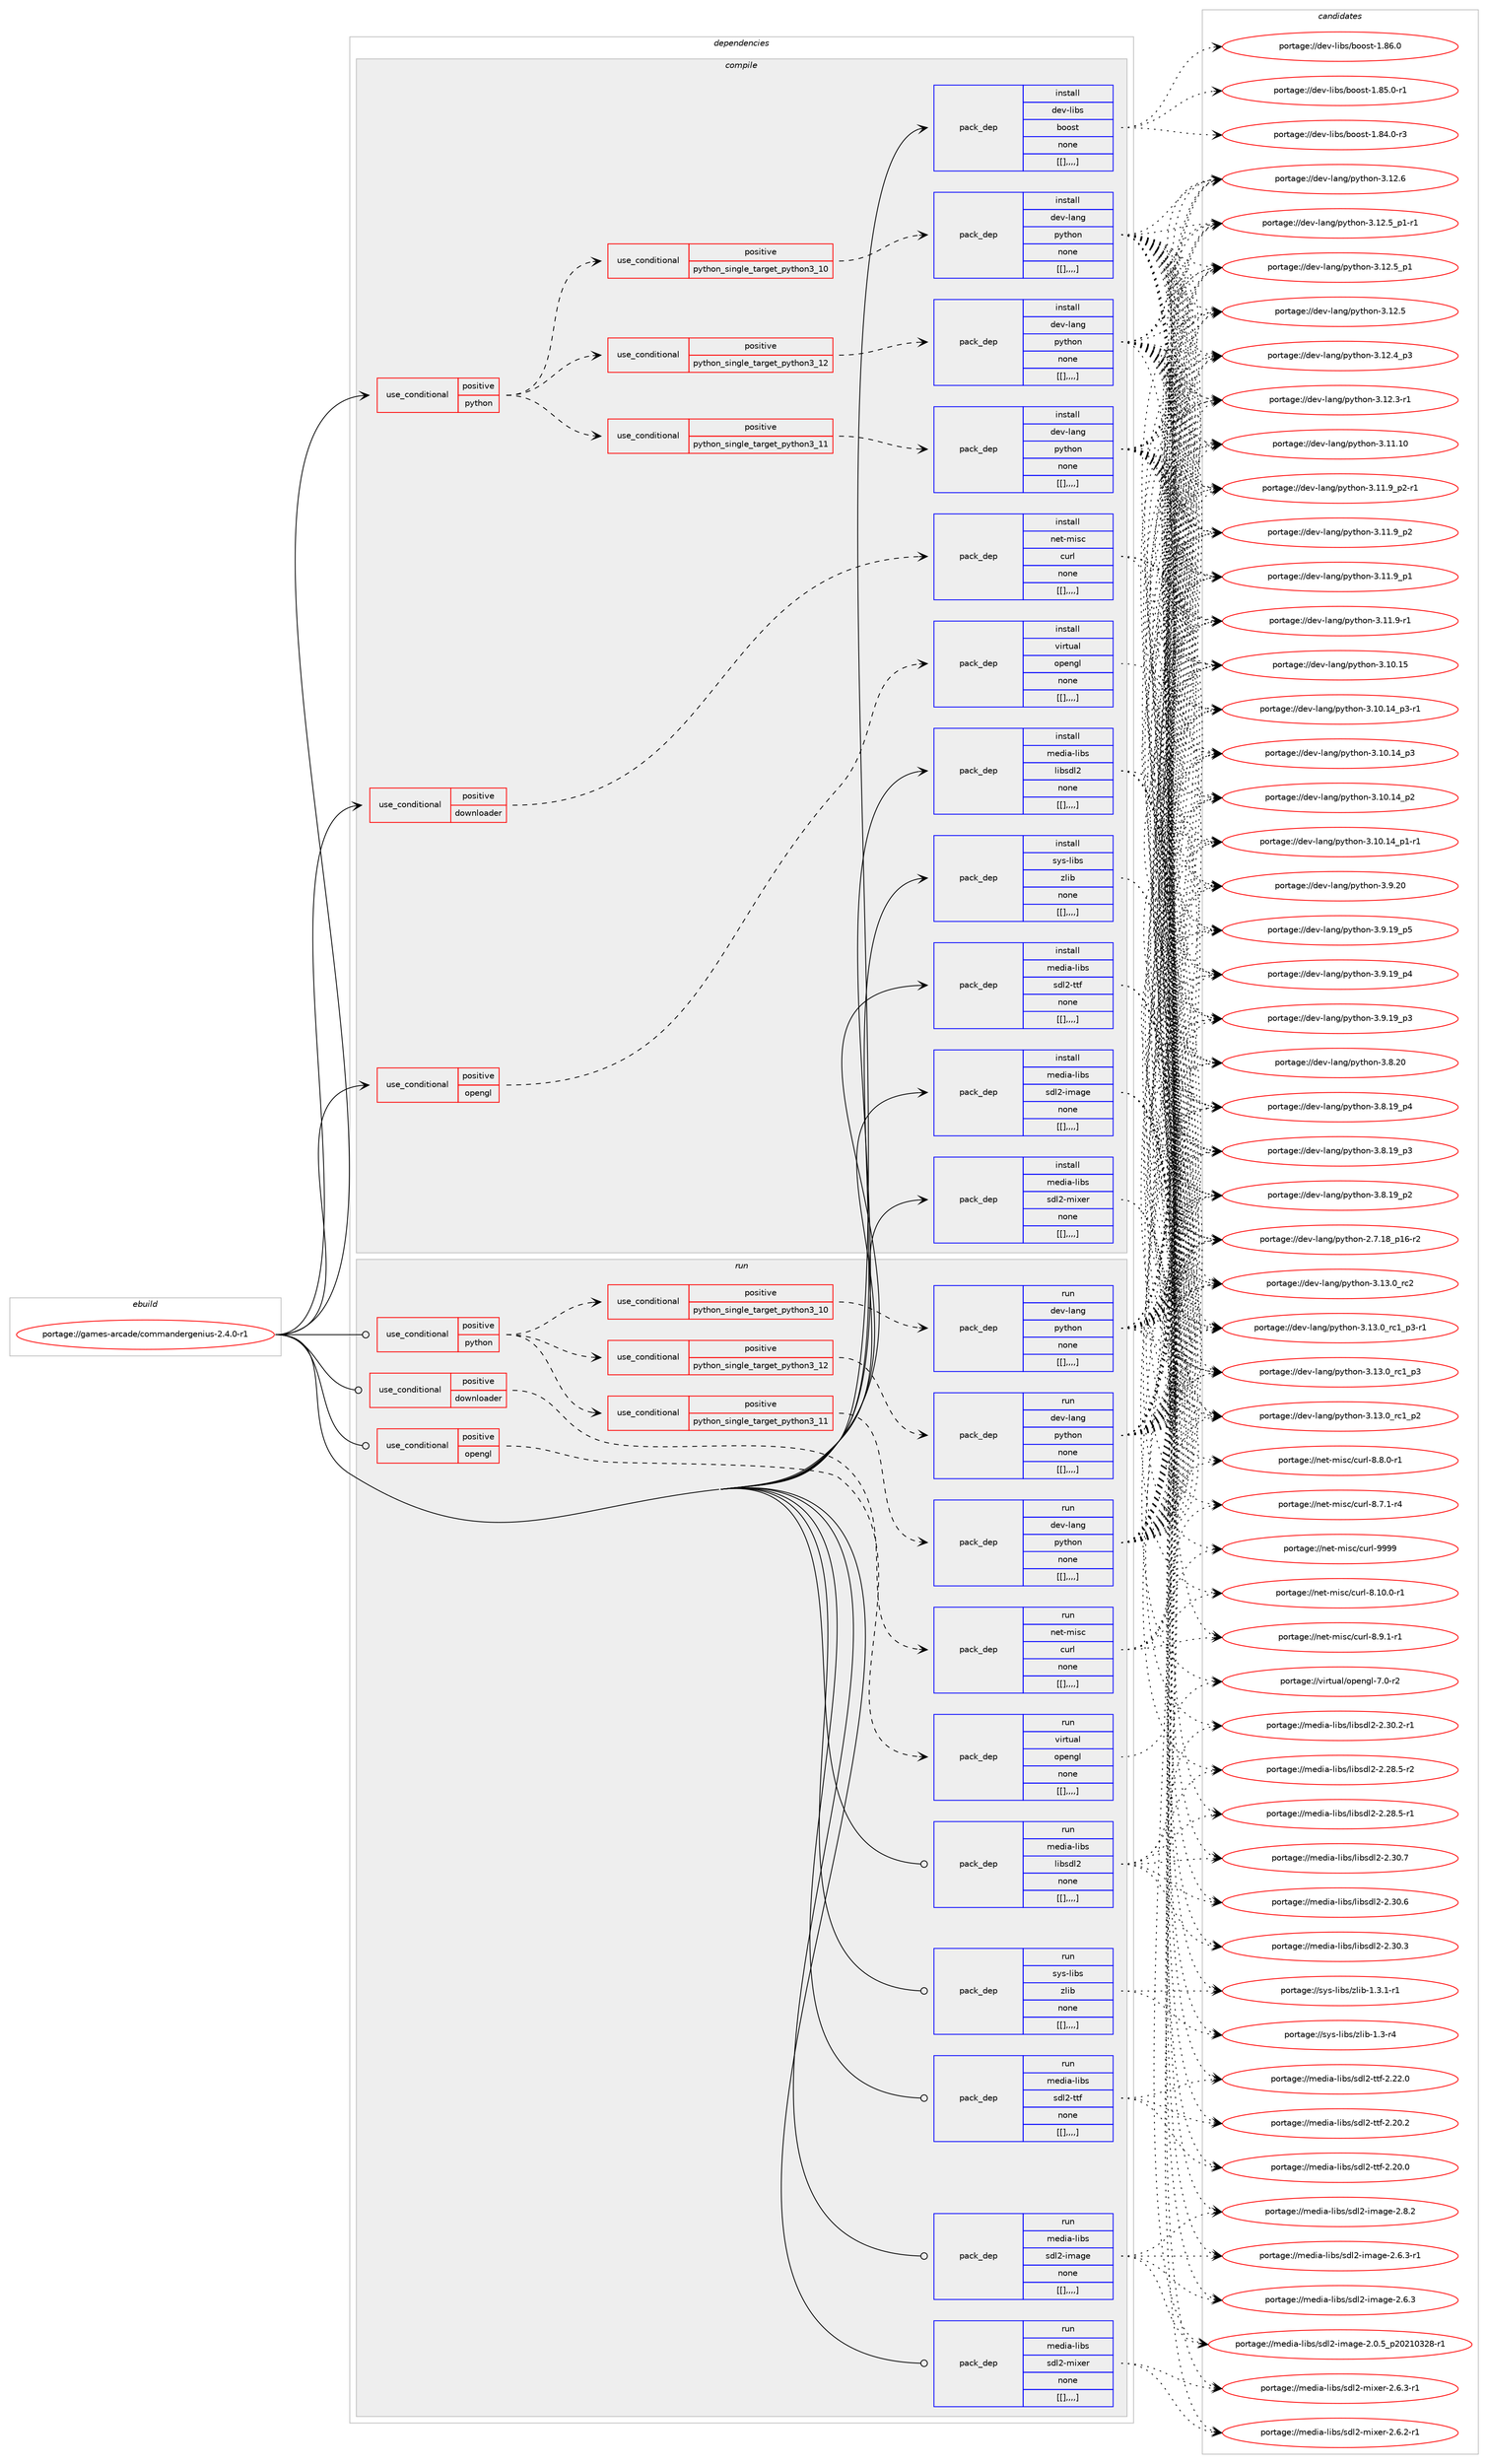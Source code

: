 digraph prolog {

# *************
# Graph options
# *************

newrank=true;
concentrate=true;
compound=true;
graph [rankdir=LR,fontname=Helvetica,fontsize=10,ranksep=1.5];#, ranksep=2.5, nodesep=0.2];
edge  [arrowhead=vee];
node  [fontname=Helvetica,fontsize=10];

# **********
# The ebuild
# **********

subgraph cluster_leftcol {
color=gray;
label=<<i>ebuild</i>>;
id [label="portage://games-arcade/commandergenius-2.4.0-r1", color=red, width=4, href="../games-arcade/commandergenius-2.4.0-r1.svg"];
}

# ****************
# The dependencies
# ****************

subgraph cluster_midcol {
color=gray;
label=<<i>dependencies</i>>;
subgraph cluster_compile {
fillcolor="#eeeeee";
style=filled;
label=<<i>compile</i>>;
subgraph cond64691 {
dependency228449 [label=<<TABLE BORDER="0" CELLBORDER="1" CELLSPACING="0" CELLPADDING="4"><TR><TD ROWSPAN="3" CELLPADDING="10">use_conditional</TD></TR><TR><TD>positive</TD></TR><TR><TD>downloader</TD></TR></TABLE>>, shape=none, color=red];
subgraph pack162286 {
dependency228450 [label=<<TABLE BORDER="0" CELLBORDER="1" CELLSPACING="0" CELLPADDING="4" WIDTH="220"><TR><TD ROWSPAN="6" CELLPADDING="30">pack_dep</TD></TR><TR><TD WIDTH="110">install</TD></TR><TR><TD>net-misc</TD></TR><TR><TD>curl</TD></TR><TR><TD>none</TD></TR><TR><TD>[[],,,,]</TD></TR></TABLE>>, shape=none, color=blue];
}
dependency228449:e -> dependency228450:w [weight=20,style="dashed",arrowhead="vee"];
}
id:e -> dependency228449:w [weight=20,style="solid",arrowhead="vee"];
subgraph cond64692 {
dependency228451 [label=<<TABLE BORDER="0" CELLBORDER="1" CELLSPACING="0" CELLPADDING="4"><TR><TD ROWSPAN="3" CELLPADDING="10">use_conditional</TD></TR><TR><TD>positive</TD></TR><TR><TD>opengl</TD></TR></TABLE>>, shape=none, color=red];
subgraph pack162287 {
dependency228452 [label=<<TABLE BORDER="0" CELLBORDER="1" CELLSPACING="0" CELLPADDING="4" WIDTH="220"><TR><TD ROWSPAN="6" CELLPADDING="30">pack_dep</TD></TR><TR><TD WIDTH="110">install</TD></TR><TR><TD>virtual</TD></TR><TR><TD>opengl</TD></TR><TR><TD>none</TD></TR><TR><TD>[[],,,,]</TD></TR></TABLE>>, shape=none, color=blue];
}
dependency228451:e -> dependency228452:w [weight=20,style="dashed",arrowhead="vee"];
}
id:e -> dependency228451:w [weight=20,style="solid",arrowhead="vee"];
subgraph cond64693 {
dependency228453 [label=<<TABLE BORDER="0" CELLBORDER="1" CELLSPACING="0" CELLPADDING="4"><TR><TD ROWSPAN="3" CELLPADDING="10">use_conditional</TD></TR><TR><TD>positive</TD></TR><TR><TD>python</TD></TR></TABLE>>, shape=none, color=red];
subgraph cond64694 {
dependency228454 [label=<<TABLE BORDER="0" CELLBORDER="1" CELLSPACING="0" CELLPADDING="4"><TR><TD ROWSPAN="3" CELLPADDING="10">use_conditional</TD></TR><TR><TD>positive</TD></TR><TR><TD>python_single_target_python3_10</TD></TR></TABLE>>, shape=none, color=red];
subgraph pack162288 {
dependency228455 [label=<<TABLE BORDER="0" CELLBORDER="1" CELLSPACING="0" CELLPADDING="4" WIDTH="220"><TR><TD ROWSPAN="6" CELLPADDING="30">pack_dep</TD></TR><TR><TD WIDTH="110">install</TD></TR><TR><TD>dev-lang</TD></TR><TR><TD>python</TD></TR><TR><TD>none</TD></TR><TR><TD>[[],,,,]</TD></TR></TABLE>>, shape=none, color=blue];
}
dependency228454:e -> dependency228455:w [weight=20,style="dashed",arrowhead="vee"];
}
dependency228453:e -> dependency228454:w [weight=20,style="dashed",arrowhead="vee"];
subgraph cond64695 {
dependency228456 [label=<<TABLE BORDER="0" CELLBORDER="1" CELLSPACING="0" CELLPADDING="4"><TR><TD ROWSPAN="3" CELLPADDING="10">use_conditional</TD></TR><TR><TD>positive</TD></TR><TR><TD>python_single_target_python3_11</TD></TR></TABLE>>, shape=none, color=red];
subgraph pack162289 {
dependency228457 [label=<<TABLE BORDER="0" CELLBORDER="1" CELLSPACING="0" CELLPADDING="4" WIDTH="220"><TR><TD ROWSPAN="6" CELLPADDING="30">pack_dep</TD></TR><TR><TD WIDTH="110">install</TD></TR><TR><TD>dev-lang</TD></TR><TR><TD>python</TD></TR><TR><TD>none</TD></TR><TR><TD>[[],,,,]</TD></TR></TABLE>>, shape=none, color=blue];
}
dependency228456:e -> dependency228457:w [weight=20,style="dashed",arrowhead="vee"];
}
dependency228453:e -> dependency228456:w [weight=20,style="dashed",arrowhead="vee"];
subgraph cond64696 {
dependency228458 [label=<<TABLE BORDER="0" CELLBORDER="1" CELLSPACING="0" CELLPADDING="4"><TR><TD ROWSPAN="3" CELLPADDING="10">use_conditional</TD></TR><TR><TD>positive</TD></TR><TR><TD>python_single_target_python3_12</TD></TR></TABLE>>, shape=none, color=red];
subgraph pack162290 {
dependency228459 [label=<<TABLE BORDER="0" CELLBORDER="1" CELLSPACING="0" CELLPADDING="4" WIDTH="220"><TR><TD ROWSPAN="6" CELLPADDING="30">pack_dep</TD></TR><TR><TD WIDTH="110">install</TD></TR><TR><TD>dev-lang</TD></TR><TR><TD>python</TD></TR><TR><TD>none</TD></TR><TR><TD>[[],,,,]</TD></TR></TABLE>>, shape=none, color=blue];
}
dependency228458:e -> dependency228459:w [weight=20,style="dashed",arrowhead="vee"];
}
dependency228453:e -> dependency228458:w [weight=20,style="dashed",arrowhead="vee"];
}
id:e -> dependency228453:w [weight=20,style="solid",arrowhead="vee"];
subgraph pack162291 {
dependency228460 [label=<<TABLE BORDER="0" CELLBORDER="1" CELLSPACING="0" CELLPADDING="4" WIDTH="220"><TR><TD ROWSPAN="6" CELLPADDING="30">pack_dep</TD></TR><TR><TD WIDTH="110">install</TD></TR><TR><TD>dev-libs</TD></TR><TR><TD>boost</TD></TR><TR><TD>none</TD></TR><TR><TD>[[],,,,]</TD></TR></TABLE>>, shape=none, color=blue];
}
id:e -> dependency228460:w [weight=20,style="solid",arrowhead="vee"];
subgraph pack162292 {
dependency228461 [label=<<TABLE BORDER="0" CELLBORDER="1" CELLSPACING="0" CELLPADDING="4" WIDTH="220"><TR><TD ROWSPAN="6" CELLPADDING="30">pack_dep</TD></TR><TR><TD WIDTH="110">install</TD></TR><TR><TD>media-libs</TD></TR><TR><TD>libsdl2</TD></TR><TR><TD>none</TD></TR><TR><TD>[[],,,,]</TD></TR></TABLE>>, shape=none, color=blue];
}
id:e -> dependency228461:w [weight=20,style="solid",arrowhead="vee"];
subgraph pack162293 {
dependency228462 [label=<<TABLE BORDER="0" CELLBORDER="1" CELLSPACING="0" CELLPADDING="4" WIDTH="220"><TR><TD ROWSPAN="6" CELLPADDING="30">pack_dep</TD></TR><TR><TD WIDTH="110">install</TD></TR><TR><TD>media-libs</TD></TR><TR><TD>sdl2-image</TD></TR><TR><TD>none</TD></TR><TR><TD>[[],,,,]</TD></TR></TABLE>>, shape=none, color=blue];
}
id:e -> dependency228462:w [weight=20,style="solid",arrowhead="vee"];
subgraph pack162294 {
dependency228463 [label=<<TABLE BORDER="0" CELLBORDER="1" CELLSPACING="0" CELLPADDING="4" WIDTH="220"><TR><TD ROWSPAN="6" CELLPADDING="30">pack_dep</TD></TR><TR><TD WIDTH="110">install</TD></TR><TR><TD>media-libs</TD></TR><TR><TD>sdl2-mixer</TD></TR><TR><TD>none</TD></TR><TR><TD>[[],,,,]</TD></TR></TABLE>>, shape=none, color=blue];
}
id:e -> dependency228463:w [weight=20,style="solid",arrowhead="vee"];
subgraph pack162295 {
dependency228464 [label=<<TABLE BORDER="0" CELLBORDER="1" CELLSPACING="0" CELLPADDING="4" WIDTH="220"><TR><TD ROWSPAN="6" CELLPADDING="30">pack_dep</TD></TR><TR><TD WIDTH="110">install</TD></TR><TR><TD>media-libs</TD></TR><TR><TD>sdl2-ttf</TD></TR><TR><TD>none</TD></TR><TR><TD>[[],,,,]</TD></TR></TABLE>>, shape=none, color=blue];
}
id:e -> dependency228464:w [weight=20,style="solid",arrowhead="vee"];
subgraph pack162296 {
dependency228465 [label=<<TABLE BORDER="0" CELLBORDER="1" CELLSPACING="0" CELLPADDING="4" WIDTH="220"><TR><TD ROWSPAN="6" CELLPADDING="30">pack_dep</TD></TR><TR><TD WIDTH="110">install</TD></TR><TR><TD>sys-libs</TD></TR><TR><TD>zlib</TD></TR><TR><TD>none</TD></TR><TR><TD>[[],,,,]</TD></TR></TABLE>>, shape=none, color=blue];
}
id:e -> dependency228465:w [weight=20,style="solid",arrowhead="vee"];
}
subgraph cluster_compileandrun {
fillcolor="#eeeeee";
style=filled;
label=<<i>compile and run</i>>;
}
subgraph cluster_run {
fillcolor="#eeeeee";
style=filled;
label=<<i>run</i>>;
subgraph cond64697 {
dependency228466 [label=<<TABLE BORDER="0" CELLBORDER="1" CELLSPACING="0" CELLPADDING="4"><TR><TD ROWSPAN="3" CELLPADDING="10">use_conditional</TD></TR><TR><TD>positive</TD></TR><TR><TD>downloader</TD></TR></TABLE>>, shape=none, color=red];
subgraph pack162297 {
dependency228467 [label=<<TABLE BORDER="0" CELLBORDER="1" CELLSPACING="0" CELLPADDING="4" WIDTH="220"><TR><TD ROWSPAN="6" CELLPADDING="30">pack_dep</TD></TR><TR><TD WIDTH="110">run</TD></TR><TR><TD>net-misc</TD></TR><TR><TD>curl</TD></TR><TR><TD>none</TD></TR><TR><TD>[[],,,,]</TD></TR></TABLE>>, shape=none, color=blue];
}
dependency228466:e -> dependency228467:w [weight=20,style="dashed",arrowhead="vee"];
}
id:e -> dependency228466:w [weight=20,style="solid",arrowhead="odot"];
subgraph cond64698 {
dependency228468 [label=<<TABLE BORDER="0" CELLBORDER="1" CELLSPACING="0" CELLPADDING="4"><TR><TD ROWSPAN="3" CELLPADDING="10">use_conditional</TD></TR><TR><TD>positive</TD></TR><TR><TD>opengl</TD></TR></TABLE>>, shape=none, color=red];
subgraph pack162298 {
dependency228469 [label=<<TABLE BORDER="0" CELLBORDER="1" CELLSPACING="0" CELLPADDING="4" WIDTH="220"><TR><TD ROWSPAN="6" CELLPADDING="30">pack_dep</TD></TR><TR><TD WIDTH="110">run</TD></TR><TR><TD>virtual</TD></TR><TR><TD>opengl</TD></TR><TR><TD>none</TD></TR><TR><TD>[[],,,,]</TD></TR></TABLE>>, shape=none, color=blue];
}
dependency228468:e -> dependency228469:w [weight=20,style="dashed",arrowhead="vee"];
}
id:e -> dependency228468:w [weight=20,style="solid",arrowhead="odot"];
subgraph cond64699 {
dependency228470 [label=<<TABLE BORDER="0" CELLBORDER="1" CELLSPACING="0" CELLPADDING="4"><TR><TD ROWSPAN="3" CELLPADDING="10">use_conditional</TD></TR><TR><TD>positive</TD></TR><TR><TD>python</TD></TR></TABLE>>, shape=none, color=red];
subgraph cond64700 {
dependency228471 [label=<<TABLE BORDER="0" CELLBORDER="1" CELLSPACING="0" CELLPADDING="4"><TR><TD ROWSPAN="3" CELLPADDING="10">use_conditional</TD></TR><TR><TD>positive</TD></TR><TR><TD>python_single_target_python3_10</TD></TR></TABLE>>, shape=none, color=red];
subgraph pack162299 {
dependency228472 [label=<<TABLE BORDER="0" CELLBORDER="1" CELLSPACING="0" CELLPADDING="4" WIDTH="220"><TR><TD ROWSPAN="6" CELLPADDING="30">pack_dep</TD></TR><TR><TD WIDTH="110">run</TD></TR><TR><TD>dev-lang</TD></TR><TR><TD>python</TD></TR><TR><TD>none</TD></TR><TR><TD>[[],,,,]</TD></TR></TABLE>>, shape=none, color=blue];
}
dependency228471:e -> dependency228472:w [weight=20,style="dashed",arrowhead="vee"];
}
dependency228470:e -> dependency228471:w [weight=20,style="dashed",arrowhead="vee"];
subgraph cond64701 {
dependency228473 [label=<<TABLE BORDER="0" CELLBORDER="1" CELLSPACING="0" CELLPADDING="4"><TR><TD ROWSPAN="3" CELLPADDING="10">use_conditional</TD></TR><TR><TD>positive</TD></TR><TR><TD>python_single_target_python3_11</TD></TR></TABLE>>, shape=none, color=red];
subgraph pack162300 {
dependency228474 [label=<<TABLE BORDER="0" CELLBORDER="1" CELLSPACING="0" CELLPADDING="4" WIDTH="220"><TR><TD ROWSPAN="6" CELLPADDING="30">pack_dep</TD></TR><TR><TD WIDTH="110">run</TD></TR><TR><TD>dev-lang</TD></TR><TR><TD>python</TD></TR><TR><TD>none</TD></TR><TR><TD>[[],,,,]</TD></TR></TABLE>>, shape=none, color=blue];
}
dependency228473:e -> dependency228474:w [weight=20,style="dashed",arrowhead="vee"];
}
dependency228470:e -> dependency228473:w [weight=20,style="dashed",arrowhead="vee"];
subgraph cond64702 {
dependency228475 [label=<<TABLE BORDER="0" CELLBORDER="1" CELLSPACING="0" CELLPADDING="4"><TR><TD ROWSPAN="3" CELLPADDING="10">use_conditional</TD></TR><TR><TD>positive</TD></TR><TR><TD>python_single_target_python3_12</TD></TR></TABLE>>, shape=none, color=red];
subgraph pack162301 {
dependency228476 [label=<<TABLE BORDER="0" CELLBORDER="1" CELLSPACING="0" CELLPADDING="4" WIDTH="220"><TR><TD ROWSPAN="6" CELLPADDING="30">pack_dep</TD></TR><TR><TD WIDTH="110">run</TD></TR><TR><TD>dev-lang</TD></TR><TR><TD>python</TD></TR><TR><TD>none</TD></TR><TR><TD>[[],,,,]</TD></TR></TABLE>>, shape=none, color=blue];
}
dependency228475:e -> dependency228476:w [weight=20,style="dashed",arrowhead="vee"];
}
dependency228470:e -> dependency228475:w [weight=20,style="dashed",arrowhead="vee"];
}
id:e -> dependency228470:w [weight=20,style="solid",arrowhead="odot"];
subgraph pack162302 {
dependency228477 [label=<<TABLE BORDER="0" CELLBORDER="1" CELLSPACING="0" CELLPADDING="4" WIDTH="220"><TR><TD ROWSPAN="6" CELLPADDING="30">pack_dep</TD></TR><TR><TD WIDTH="110">run</TD></TR><TR><TD>media-libs</TD></TR><TR><TD>libsdl2</TD></TR><TR><TD>none</TD></TR><TR><TD>[[],,,,]</TD></TR></TABLE>>, shape=none, color=blue];
}
id:e -> dependency228477:w [weight=20,style="solid",arrowhead="odot"];
subgraph pack162303 {
dependency228478 [label=<<TABLE BORDER="0" CELLBORDER="1" CELLSPACING="0" CELLPADDING="4" WIDTH="220"><TR><TD ROWSPAN="6" CELLPADDING="30">pack_dep</TD></TR><TR><TD WIDTH="110">run</TD></TR><TR><TD>media-libs</TD></TR><TR><TD>sdl2-image</TD></TR><TR><TD>none</TD></TR><TR><TD>[[],,,,]</TD></TR></TABLE>>, shape=none, color=blue];
}
id:e -> dependency228478:w [weight=20,style="solid",arrowhead="odot"];
subgraph pack162304 {
dependency228479 [label=<<TABLE BORDER="0" CELLBORDER="1" CELLSPACING="0" CELLPADDING="4" WIDTH="220"><TR><TD ROWSPAN="6" CELLPADDING="30">pack_dep</TD></TR><TR><TD WIDTH="110">run</TD></TR><TR><TD>media-libs</TD></TR><TR><TD>sdl2-mixer</TD></TR><TR><TD>none</TD></TR><TR><TD>[[],,,,]</TD></TR></TABLE>>, shape=none, color=blue];
}
id:e -> dependency228479:w [weight=20,style="solid",arrowhead="odot"];
subgraph pack162305 {
dependency228480 [label=<<TABLE BORDER="0" CELLBORDER="1" CELLSPACING="0" CELLPADDING="4" WIDTH="220"><TR><TD ROWSPAN="6" CELLPADDING="30">pack_dep</TD></TR><TR><TD WIDTH="110">run</TD></TR><TR><TD>media-libs</TD></TR><TR><TD>sdl2-ttf</TD></TR><TR><TD>none</TD></TR><TR><TD>[[],,,,]</TD></TR></TABLE>>, shape=none, color=blue];
}
id:e -> dependency228480:w [weight=20,style="solid",arrowhead="odot"];
subgraph pack162306 {
dependency228481 [label=<<TABLE BORDER="0" CELLBORDER="1" CELLSPACING="0" CELLPADDING="4" WIDTH="220"><TR><TD ROWSPAN="6" CELLPADDING="30">pack_dep</TD></TR><TR><TD WIDTH="110">run</TD></TR><TR><TD>sys-libs</TD></TR><TR><TD>zlib</TD></TR><TR><TD>none</TD></TR><TR><TD>[[],,,,]</TD></TR></TABLE>>, shape=none, color=blue];
}
id:e -> dependency228481:w [weight=20,style="solid",arrowhead="odot"];
}
}

# **************
# The candidates
# **************

subgraph cluster_choices {
rank=same;
color=gray;
label=<<i>candidates</i>>;

subgraph choice162286 {
color=black;
nodesep=1;
choice110101116451091051159947991171141084557575757 [label="portage://net-misc/curl-9999", color=red, width=4,href="../net-misc/curl-9999.svg"];
choice11010111645109105115994799117114108455646494846484511449 [label="portage://net-misc/curl-8.10.0-r1", color=red, width=4,href="../net-misc/curl-8.10.0-r1.svg"];
choice110101116451091051159947991171141084556465746494511449 [label="portage://net-misc/curl-8.9.1-r1", color=red, width=4,href="../net-misc/curl-8.9.1-r1.svg"];
choice110101116451091051159947991171141084556465646484511449 [label="portage://net-misc/curl-8.8.0-r1", color=red, width=4,href="../net-misc/curl-8.8.0-r1.svg"];
choice110101116451091051159947991171141084556465546494511452 [label="portage://net-misc/curl-8.7.1-r4", color=red, width=4,href="../net-misc/curl-8.7.1-r4.svg"];
dependency228450:e -> choice110101116451091051159947991171141084557575757:w [style=dotted,weight="100"];
dependency228450:e -> choice11010111645109105115994799117114108455646494846484511449:w [style=dotted,weight="100"];
dependency228450:e -> choice110101116451091051159947991171141084556465746494511449:w [style=dotted,weight="100"];
dependency228450:e -> choice110101116451091051159947991171141084556465646484511449:w [style=dotted,weight="100"];
dependency228450:e -> choice110101116451091051159947991171141084556465546494511452:w [style=dotted,weight="100"];
}
subgraph choice162287 {
color=black;
nodesep=1;
choice1181051141161179710847111112101110103108455546484511450 [label="portage://virtual/opengl-7.0-r2", color=red, width=4,href="../virtual/opengl-7.0-r2.svg"];
dependency228452:e -> choice1181051141161179710847111112101110103108455546484511450:w [style=dotted,weight="100"];
}
subgraph choice162288 {
color=black;
nodesep=1;
choice10010111845108971101034711212111610411111045514649514648951149950 [label="portage://dev-lang/python-3.13.0_rc2", color=red, width=4,href="../dev-lang/python-3.13.0_rc2.svg"];
choice1001011184510897110103471121211161041111104551464951464895114994995112514511449 [label="portage://dev-lang/python-3.13.0_rc1_p3-r1", color=red, width=4,href="../dev-lang/python-3.13.0_rc1_p3-r1.svg"];
choice100101118451089711010347112121116104111110455146495146489511499499511251 [label="portage://dev-lang/python-3.13.0_rc1_p3", color=red, width=4,href="../dev-lang/python-3.13.0_rc1_p3.svg"];
choice100101118451089711010347112121116104111110455146495146489511499499511250 [label="portage://dev-lang/python-3.13.0_rc1_p2", color=red, width=4,href="../dev-lang/python-3.13.0_rc1_p2.svg"];
choice10010111845108971101034711212111610411111045514649504654 [label="portage://dev-lang/python-3.12.6", color=red, width=4,href="../dev-lang/python-3.12.6.svg"];
choice1001011184510897110103471121211161041111104551464950465395112494511449 [label="portage://dev-lang/python-3.12.5_p1-r1", color=red, width=4,href="../dev-lang/python-3.12.5_p1-r1.svg"];
choice100101118451089711010347112121116104111110455146495046539511249 [label="portage://dev-lang/python-3.12.5_p1", color=red, width=4,href="../dev-lang/python-3.12.5_p1.svg"];
choice10010111845108971101034711212111610411111045514649504653 [label="portage://dev-lang/python-3.12.5", color=red, width=4,href="../dev-lang/python-3.12.5.svg"];
choice100101118451089711010347112121116104111110455146495046529511251 [label="portage://dev-lang/python-3.12.4_p3", color=red, width=4,href="../dev-lang/python-3.12.4_p3.svg"];
choice100101118451089711010347112121116104111110455146495046514511449 [label="portage://dev-lang/python-3.12.3-r1", color=red, width=4,href="../dev-lang/python-3.12.3-r1.svg"];
choice1001011184510897110103471121211161041111104551464949464948 [label="portage://dev-lang/python-3.11.10", color=red, width=4,href="../dev-lang/python-3.11.10.svg"];
choice1001011184510897110103471121211161041111104551464949465795112504511449 [label="portage://dev-lang/python-3.11.9_p2-r1", color=red, width=4,href="../dev-lang/python-3.11.9_p2-r1.svg"];
choice100101118451089711010347112121116104111110455146494946579511250 [label="portage://dev-lang/python-3.11.9_p2", color=red, width=4,href="../dev-lang/python-3.11.9_p2.svg"];
choice100101118451089711010347112121116104111110455146494946579511249 [label="portage://dev-lang/python-3.11.9_p1", color=red, width=4,href="../dev-lang/python-3.11.9_p1.svg"];
choice100101118451089711010347112121116104111110455146494946574511449 [label="portage://dev-lang/python-3.11.9-r1", color=red, width=4,href="../dev-lang/python-3.11.9-r1.svg"];
choice1001011184510897110103471121211161041111104551464948464953 [label="portage://dev-lang/python-3.10.15", color=red, width=4,href="../dev-lang/python-3.10.15.svg"];
choice100101118451089711010347112121116104111110455146494846495295112514511449 [label="portage://dev-lang/python-3.10.14_p3-r1", color=red, width=4,href="../dev-lang/python-3.10.14_p3-r1.svg"];
choice10010111845108971101034711212111610411111045514649484649529511251 [label="portage://dev-lang/python-3.10.14_p3", color=red, width=4,href="../dev-lang/python-3.10.14_p3.svg"];
choice10010111845108971101034711212111610411111045514649484649529511250 [label="portage://dev-lang/python-3.10.14_p2", color=red, width=4,href="../dev-lang/python-3.10.14_p2.svg"];
choice100101118451089711010347112121116104111110455146494846495295112494511449 [label="portage://dev-lang/python-3.10.14_p1-r1", color=red, width=4,href="../dev-lang/python-3.10.14_p1-r1.svg"];
choice10010111845108971101034711212111610411111045514657465048 [label="portage://dev-lang/python-3.9.20", color=red, width=4,href="../dev-lang/python-3.9.20.svg"];
choice100101118451089711010347112121116104111110455146574649579511253 [label="portage://dev-lang/python-3.9.19_p5", color=red, width=4,href="../dev-lang/python-3.9.19_p5.svg"];
choice100101118451089711010347112121116104111110455146574649579511252 [label="portage://dev-lang/python-3.9.19_p4", color=red, width=4,href="../dev-lang/python-3.9.19_p4.svg"];
choice100101118451089711010347112121116104111110455146574649579511251 [label="portage://dev-lang/python-3.9.19_p3", color=red, width=4,href="../dev-lang/python-3.9.19_p3.svg"];
choice10010111845108971101034711212111610411111045514656465048 [label="portage://dev-lang/python-3.8.20", color=red, width=4,href="../dev-lang/python-3.8.20.svg"];
choice100101118451089711010347112121116104111110455146564649579511252 [label="portage://dev-lang/python-3.8.19_p4", color=red, width=4,href="../dev-lang/python-3.8.19_p4.svg"];
choice100101118451089711010347112121116104111110455146564649579511251 [label="portage://dev-lang/python-3.8.19_p3", color=red, width=4,href="../dev-lang/python-3.8.19_p3.svg"];
choice100101118451089711010347112121116104111110455146564649579511250 [label="portage://dev-lang/python-3.8.19_p2", color=red, width=4,href="../dev-lang/python-3.8.19_p2.svg"];
choice100101118451089711010347112121116104111110455046554649569511249544511450 [label="portage://dev-lang/python-2.7.18_p16-r2", color=red, width=4,href="../dev-lang/python-2.7.18_p16-r2.svg"];
dependency228455:e -> choice10010111845108971101034711212111610411111045514649514648951149950:w [style=dotted,weight="100"];
dependency228455:e -> choice1001011184510897110103471121211161041111104551464951464895114994995112514511449:w [style=dotted,weight="100"];
dependency228455:e -> choice100101118451089711010347112121116104111110455146495146489511499499511251:w [style=dotted,weight="100"];
dependency228455:e -> choice100101118451089711010347112121116104111110455146495146489511499499511250:w [style=dotted,weight="100"];
dependency228455:e -> choice10010111845108971101034711212111610411111045514649504654:w [style=dotted,weight="100"];
dependency228455:e -> choice1001011184510897110103471121211161041111104551464950465395112494511449:w [style=dotted,weight="100"];
dependency228455:e -> choice100101118451089711010347112121116104111110455146495046539511249:w [style=dotted,weight="100"];
dependency228455:e -> choice10010111845108971101034711212111610411111045514649504653:w [style=dotted,weight="100"];
dependency228455:e -> choice100101118451089711010347112121116104111110455146495046529511251:w [style=dotted,weight="100"];
dependency228455:e -> choice100101118451089711010347112121116104111110455146495046514511449:w [style=dotted,weight="100"];
dependency228455:e -> choice1001011184510897110103471121211161041111104551464949464948:w [style=dotted,weight="100"];
dependency228455:e -> choice1001011184510897110103471121211161041111104551464949465795112504511449:w [style=dotted,weight="100"];
dependency228455:e -> choice100101118451089711010347112121116104111110455146494946579511250:w [style=dotted,weight="100"];
dependency228455:e -> choice100101118451089711010347112121116104111110455146494946579511249:w [style=dotted,weight="100"];
dependency228455:e -> choice100101118451089711010347112121116104111110455146494946574511449:w [style=dotted,weight="100"];
dependency228455:e -> choice1001011184510897110103471121211161041111104551464948464953:w [style=dotted,weight="100"];
dependency228455:e -> choice100101118451089711010347112121116104111110455146494846495295112514511449:w [style=dotted,weight="100"];
dependency228455:e -> choice10010111845108971101034711212111610411111045514649484649529511251:w [style=dotted,weight="100"];
dependency228455:e -> choice10010111845108971101034711212111610411111045514649484649529511250:w [style=dotted,weight="100"];
dependency228455:e -> choice100101118451089711010347112121116104111110455146494846495295112494511449:w [style=dotted,weight="100"];
dependency228455:e -> choice10010111845108971101034711212111610411111045514657465048:w [style=dotted,weight="100"];
dependency228455:e -> choice100101118451089711010347112121116104111110455146574649579511253:w [style=dotted,weight="100"];
dependency228455:e -> choice100101118451089711010347112121116104111110455146574649579511252:w [style=dotted,weight="100"];
dependency228455:e -> choice100101118451089711010347112121116104111110455146574649579511251:w [style=dotted,weight="100"];
dependency228455:e -> choice10010111845108971101034711212111610411111045514656465048:w [style=dotted,weight="100"];
dependency228455:e -> choice100101118451089711010347112121116104111110455146564649579511252:w [style=dotted,weight="100"];
dependency228455:e -> choice100101118451089711010347112121116104111110455146564649579511251:w [style=dotted,weight="100"];
dependency228455:e -> choice100101118451089711010347112121116104111110455146564649579511250:w [style=dotted,weight="100"];
dependency228455:e -> choice100101118451089711010347112121116104111110455046554649569511249544511450:w [style=dotted,weight="100"];
}
subgraph choice162289 {
color=black;
nodesep=1;
choice10010111845108971101034711212111610411111045514649514648951149950 [label="portage://dev-lang/python-3.13.0_rc2", color=red, width=4,href="../dev-lang/python-3.13.0_rc2.svg"];
choice1001011184510897110103471121211161041111104551464951464895114994995112514511449 [label="portage://dev-lang/python-3.13.0_rc1_p3-r1", color=red, width=4,href="../dev-lang/python-3.13.0_rc1_p3-r1.svg"];
choice100101118451089711010347112121116104111110455146495146489511499499511251 [label="portage://dev-lang/python-3.13.0_rc1_p3", color=red, width=4,href="../dev-lang/python-3.13.0_rc1_p3.svg"];
choice100101118451089711010347112121116104111110455146495146489511499499511250 [label="portage://dev-lang/python-3.13.0_rc1_p2", color=red, width=4,href="../dev-lang/python-3.13.0_rc1_p2.svg"];
choice10010111845108971101034711212111610411111045514649504654 [label="portage://dev-lang/python-3.12.6", color=red, width=4,href="../dev-lang/python-3.12.6.svg"];
choice1001011184510897110103471121211161041111104551464950465395112494511449 [label="portage://dev-lang/python-3.12.5_p1-r1", color=red, width=4,href="../dev-lang/python-3.12.5_p1-r1.svg"];
choice100101118451089711010347112121116104111110455146495046539511249 [label="portage://dev-lang/python-3.12.5_p1", color=red, width=4,href="../dev-lang/python-3.12.5_p1.svg"];
choice10010111845108971101034711212111610411111045514649504653 [label="portage://dev-lang/python-3.12.5", color=red, width=4,href="../dev-lang/python-3.12.5.svg"];
choice100101118451089711010347112121116104111110455146495046529511251 [label="portage://dev-lang/python-3.12.4_p3", color=red, width=4,href="../dev-lang/python-3.12.4_p3.svg"];
choice100101118451089711010347112121116104111110455146495046514511449 [label="portage://dev-lang/python-3.12.3-r1", color=red, width=4,href="../dev-lang/python-3.12.3-r1.svg"];
choice1001011184510897110103471121211161041111104551464949464948 [label="portage://dev-lang/python-3.11.10", color=red, width=4,href="../dev-lang/python-3.11.10.svg"];
choice1001011184510897110103471121211161041111104551464949465795112504511449 [label="portage://dev-lang/python-3.11.9_p2-r1", color=red, width=4,href="../dev-lang/python-3.11.9_p2-r1.svg"];
choice100101118451089711010347112121116104111110455146494946579511250 [label="portage://dev-lang/python-3.11.9_p2", color=red, width=4,href="../dev-lang/python-3.11.9_p2.svg"];
choice100101118451089711010347112121116104111110455146494946579511249 [label="portage://dev-lang/python-3.11.9_p1", color=red, width=4,href="../dev-lang/python-3.11.9_p1.svg"];
choice100101118451089711010347112121116104111110455146494946574511449 [label="portage://dev-lang/python-3.11.9-r1", color=red, width=4,href="../dev-lang/python-3.11.9-r1.svg"];
choice1001011184510897110103471121211161041111104551464948464953 [label="portage://dev-lang/python-3.10.15", color=red, width=4,href="../dev-lang/python-3.10.15.svg"];
choice100101118451089711010347112121116104111110455146494846495295112514511449 [label="portage://dev-lang/python-3.10.14_p3-r1", color=red, width=4,href="../dev-lang/python-3.10.14_p3-r1.svg"];
choice10010111845108971101034711212111610411111045514649484649529511251 [label="portage://dev-lang/python-3.10.14_p3", color=red, width=4,href="../dev-lang/python-3.10.14_p3.svg"];
choice10010111845108971101034711212111610411111045514649484649529511250 [label="portage://dev-lang/python-3.10.14_p2", color=red, width=4,href="../dev-lang/python-3.10.14_p2.svg"];
choice100101118451089711010347112121116104111110455146494846495295112494511449 [label="portage://dev-lang/python-3.10.14_p1-r1", color=red, width=4,href="../dev-lang/python-3.10.14_p1-r1.svg"];
choice10010111845108971101034711212111610411111045514657465048 [label="portage://dev-lang/python-3.9.20", color=red, width=4,href="../dev-lang/python-3.9.20.svg"];
choice100101118451089711010347112121116104111110455146574649579511253 [label="portage://dev-lang/python-3.9.19_p5", color=red, width=4,href="../dev-lang/python-3.9.19_p5.svg"];
choice100101118451089711010347112121116104111110455146574649579511252 [label="portage://dev-lang/python-3.9.19_p4", color=red, width=4,href="../dev-lang/python-3.9.19_p4.svg"];
choice100101118451089711010347112121116104111110455146574649579511251 [label="portage://dev-lang/python-3.9.19_p3", color=red, width=4,href="../dev-lang/python-3.9.19_p3.svg"];
choice10010111845108971101034711212111610411111045514656465048 [label="portage://dev-lang/python-3.8.20", color=red, width=4,href="../dev-lang/python-3.8.20.svg"];
choice100101118451089711010347112121116104111110455146564649579511252 [label="portage://dev-lang/python-3.8.19_p4", color=red, width=4,href="../dev-lang/python-3.8.19_p4.svg"];
choice100101118451089711010347112121116104111110455146564649579511251 [label="portage://dev-lang/python-3.8.19_p3", color=red, width=4,href="../dev-lang/python-3.8.19_p3.svg"];
choice100101118451089711010347112121116104111110455146564649579511250 [label="portage://dev-lang/python-3.8.19_p2", color=red, width=4,href="../dev-lang/python-3.8.19_p2.svg"];
choice100101118451089711010347112121116104111110455046554649569511249544511450 [label="portage://dev-lang/python-2.7.18_p16-r2", color=red, width=4,href="../dev-lang/python-2.7.18_p16-r2.svg"];
dependency228457:e -> choice10010111845108971101034711212111610411111045514649514648951149950:w [style=dotted,weight="100"];
dependency228457:e -> choice1001011184510897110103471121211161041111104551464951464895114994995112514511449:w [style=dotted,weight="100"];
dependency228457:e -> choice100101118451089711010347112121116104111110455146495146489511499499511251:w [style=dotted,weight="100"];
dependency228457:e -> choice100101118451089711010347112121116104111110455146495146489511499499511250:w [style=dotted,weight="100"];
dependency228457:e -> choice10010111845108971101034711212111610411111045514649504654:w [style=dotted,weight="100"];
dependency228457:e -> choice1001011184510897110103471121211161041111104551464950465395112494511449:w [style=dotted,weight="100"];
dependency228457:e -> choice100101118451089711010347112121116104111110455146495046539511249:w [style=dotted,weight="100"];
dependency228457:e -> choice10010111845108971101034711212111610411111045514649504653:w [style=dotted,weight="100"];
dependency228457:e -> choice100101118451089711010347112121116104111110455146495046529511251:w [style=dotted,weight="100"];
dependency228457:e -> choice100101118451089711010347112121116104111110455146495046514511449:w [style=dotted,weight="100"];
dependency228457:e -> choice1001011184510897110103471121211161041111104551464949464948:w [style=dotted,weight="100"];
dependency228457:e -> choice1001011184510897110103471121211161041111104551464949465795112504511449:w [style=dotted,weight="100"];
dependency228457:e -> choice100101118451089711010347112121116104111110455146494946579511250:w [style=dotted,weight="100"];
dependency228457:e -> choice100101118451089711010347112121116104111110455146494946579511249:w [style=dotted,weight="100"];
dependency228457:e -> choice100101118451089711010347112121116104111110455146494946574511449:w [style=dotted,weight="100"];
dependency228457:e -> choice1001011184510897110103471121211161041111104551464948464953:w [style=dotted,weight="100"];
dependency228457:e -> choice100101118451089711010347112121116104111110455146494846495295112514511449:w [style=dotted,weight="100"];
dependency228457:e -> choice10010111845108971101034711212111610411111045514649484649529511251:w [style=dotted,weight="100"];
dependency228457:e -> choice10010111845108971101034711212111610411111045514649484649529511250:w [style=dotted,weight="100"];
dependency228457:e -> choice100101118451089711010347112121116104111110455146494846495295112494511449:w [style=dotted,weight="100"];
dependency228457:e -> choice10010111845108971101034711212111610411111045514657465048:w [style=dotted,weight="100"];
dependency228457:e -> choice100101118451089711010347112121116104111110455146574649579511253:w [style=dotted,weight="100"];
dependency228457:e -> choice100101118451089711010347112121116104111110455146574649579511252:w [style=dotted,weight="100"];
dependency228457:e -> choice100101118451089711010347112121116104111110455146574649579511251:w [style=dotted,weight="100"];
dependency228457:e -> choice10010111845108971101034711212111610411111045514656465048:w [style=dotted,weight="100"];
dependency228457:e -> choice100101118451089711010347112121116104111110455146564649579511252:w [style=dotted,weight="100"];
dependency228457:e -> choice100101118451089711010347112121116104111110455146564649579511251:w [style=dotted,weight="100"];
dependency228457:e -> choice100101118451089711010347112121116104111110455146564649579511250:w [style=dotted,weight="100"];
dependency228457:e -> choice100101118451089711010347112121116104111110455046554649569511249544511450:w [style=dotted,weight="100"];
}
subgraph choice162290 {
color=black;
nodesep=1;
choice10010111845108971101034711212111610411111045514649514648951149950 [label="portage://dev-lang/python-3.13.0_rc2", color=red, width=4,href="../dev-lang/python-3.13.0_rc2.svg"];
choice1001011184510897110103471121211161041111104551464951464895114994995112514511449 [label="portage://dev-lang/python-3.13.0_rc1_p3-r1", color=red, width=4,href="../dev-lang/python-3.13.0_rc1_p3-r1.svg"];
choice100101118451089711010347112121116104111110455146495146489511499499511251 [label="portage://dev-lang/python-3.13.0_rc1_p3", color=red, width=4,href="../dev-lang/python-3.13.0_rc1_p3.svg"];
choice100101118451089711010347112121116104111110455146495146489511499499511250 [label="portage://dev-lang/python-3.13.0_rc1_p2", color=red, width=4,href="../dev-lang/python-3.13.0_rc1_p2.svg"];
choice10010111845108971101034711212111610411111045514649504654 [label="portage://dev-lang/python-3.12.6", color=red, width=4,href="../dev-lang/python-3.12.6.svg"];
choice1001011184510897110103471121211161041111104551464950465395112494511449 [label="portage://dev-lang/python-3.12.5_p1-r1", color=red, width=4,href="../dev-lang/python-3.12.5_p1-r1.svg"];
choice100101118451089711010347112121116104111110455146495046539511249 [label="portage://dev-lang/python-3.12.5_p1", color=red, width=4,href="../dev-lang/python-3.12.5_p1.svg"];
choice10010111845108971101034711212111610411111045514649504653 [label="portage://dev-lang/python-3.12.5", color=red, width=4,href="../dev-lang/python-3.12.5.svg"];
choice100101118451089711010347112121116104111110455146495046529511251 [label="portage://dev-lang/python-3.12.4_p3", color=red, width=4,href="../dev-lang/python-3.12.4_p3.svg"];
choice100101118451089711010347112121116104111110455146495046514511449 [label="portage://dev-lang/python-3.12.3-r1", color=red, width=4,href="../dev-lang/python-3.12.3-r1.svg"];
choice1001011184510897110103471121211161041111104551464949464948 [label="portage://dev-lang/python-3.11.10", color=red, width=4,href="../dev-lang/python-3.11.10.svg"];
choice1001011184510897110103471121211161041111104551464949465795112504511449 [label="portage://dev-lang/python-3.11.9_p2-r1", color=red, width=4,href="../dev-lang/python-3.11.9_p2-r1.svg"];
choice100101118451089711010347112121116104111110455146494946579511250 [label="portage://dev-lang/python-3.11.9_p2", color=red, width=4,href="../dev-lang/python-3.11.9_p2.svg"];
choice100101118451089711010347112121116104111110455146494946579511249 [label="portage://dev-lang/python-3.11.9_p1", color=red, width=4,href="../dev-lang/python-3.11.9_p1.svg"];
choice100101118451089711010347112121116104111110455146494946574511449 [label="portage://dev-lang/python-3.11.9-r1", color=red, width=4,href="../dev-lang/python-3.11.9-r1.svg"];
choice1001011184510897110103471121211161041111104551464948464953 [label="portage://dev-lang/python-3.10.15", color=red, width=4,href="../dev-lang/python-3.10.15.svg"];
choice100101118451089711010347112121116104111110455146494846495295112514511449 [label="portage://dev-lang/python-3.10.14_p3-r1", color=red, width=4,href="../dev-lang/python-3.10.14_p3-r1.svg"];
choice10010111845108971101034711212111610411111045514649484649529511251 [label="portage://dev-lang/python-3.10.14_p3", color=red, width=4,href="../dev-lang/python-3.10.14_p3.svg"];
choice10010111845108971101034711212111610411111045514649484649529511250 [label="portage://dev-lang/python-3.10.14_p2", color=red, width=4,href="../dev-lang/python-3.10.14_p2.svg"];
choice100101118451089711010347112121116104111110455146494846495295112494511449 [label="portage://dev-lang/python-3.10.14_p1-r1", color=red, width=4,href="../dev-lang/python-3.10.14_p1-r1.svg"];
choice10010111845108971101034711212111610411111045514657465048 [label="portage://dev-lang/python-3.9.20", color=red, width=4,href="../dev-lang/python-3.9.20.svg"];
choice100101118451089711010347112121116104111110455146574649579511253 [label="portage://dev-lang/python-3.9.19_p5", color=red, width=4,href="../dev-lang/python-3.9.19_p5.svg"];
choice100101118451089711010347112121116104111110455146574649579511252 [label="portage://dev-lang/python-3.9.19_p4", color=red, width=4,href="../dev-lang/python-3.9.19_p4.svg"];
choice100101118451089711010347112121116104111110455146574649579511251 [label="portage://dev-lang/python-3.9.19_p3", color=red, width=4,href="../dev-lang/python-3.9.19_p3.svg"];
choice10010111845108971101034711212111610411111045514656465048 [label="portage://dev-lang/python-3.8.20", color=red, width=4,href="../dev-lang/python-3.8.20.svg"];
choice100101118451089711010347112121116104111110455146564649579511252 [label="portage://dev-lang/python-3.8.19_p4", color=red, width=4,href="../dev-lang/python-3.8.19_p4.svg"];
choice100101118451089711010347112121116104111110455146564649579511251 [label="portage://dev-lang/python-3.8.19_p3", color=red, width=4,href="../dev-lang/python-3.8.19_p3.svg"];
choice100101118451089711010347112121116104111110455146564649579511250 [label="portage://dev-lang/python-3.8.19_p2", color=red, width=4,href="../dev-lang/python-3.8.19_p2.svg"];
choice100101118451089711010347112121116104111110455046554649569511249544511450 [label="portage://dev-lang/python-2.7.18_p16-r2", color=red, width=4,href="../dev-lang/python-2.7.18_p16-r2.svg"];
dependency228459:e -> choice10010111845108971101034711212111610411111045514649514648951149950:w [style=dotted,weight="100"];
dependency228459:e -> choice1001011184510897110103471121211161041111104551464951464895114994995112514511449:w [style=dotted,weight="100"];
dependency228459:e -> choice100101118451089711010347112121116104111110455146495146489511499499511251:w [style=dotted,weight="100"];
dependency228459:e -> choice100101118451089711010347112121116104111110455146495146489511499499511250:w [style=dotted,weight="100"];
dependency228459:e -> choice10010111845108971101034711212111610411111045514649504654:w [style=dotted,weight="100"];
dependency228459:e -> choice1001011184510897110103471121211161041111104551464950465395112494511449:w [style=dotted,weight="100"];
dependency228459:e -> choice100101118451089711010347112121116104111110455146495046539511249:w [style=dotted,weight="100"];
dependency228459:e -> choice10010111845108971101034711212111610411111045514649504653:w [style=dotted,weight="100"];
dependency228459:e -> choice100101118451089711010347112121116104111110455146495046529511251:w [style=dotted,weight="100"];
dependency228459:e -> choice100101118451089711010347112121116104111110455146495046514511449:w [style=dotted,weight="100"];
dependency228459:e -> choice1001011184510897110103471121211161041111104551464949464948:w [style=dotted,weight="100"];
dependency228459:e -> choice1001011184510897110103471121211161041111104551464949465795112504511449:w [style=dotted,weight="100"];
dependency228459:e -> choice100101118451089711010347112121116104111110455146494946579511250:w [style=dotted,weight="100"];
dependency228459:e -> choice100101118451089711010347112121116104111110455146494946579511249:w [style=dotted,weight="100"];
dependency228459:e -> choice100101118451089711010347112121116104111110455146494946574511449:w [style=dotted,weight="100"];
dependency228459:e -> choice1001011184510897110103471121211161041111104551464948464953:w [style=dotted,weight="100"];
dependency228459:e -> choice100101118451089711010347112121116104111110455146494846495295112514511449:w [style=dotted,weight="100"];
dependency228459:e -> choice10010111845108971101034711212111610411111045514649484649529511251:w [style=dotted,weight="100"];
dependency228459:e -> choice10010111845108971101034711212111610411111045514649484649529511250:w [style=dotted,weight="100"];
dependency228459:e -> choice100101118451089711010347112121116104111110455146494846495295112494511449:w [style=dotted,weight="100"];
dependency228459:e -> choice10010111845108971101034711212111610411111045514657465048:w [style=dotted,weight="100"];
dependency228459:e -> choice100101118451089711010347112121116104111110455146574649579511253:w [style=dotted,weight="100"];
dependency228459:e -> choice100101118451089711010347112121116104111110455146574649579511252:w [style=dotted,weight="100"];
dependency228459:e -> choice100101118451089711010347112121116104111110455146574649579511251:w [style=dotted,weight="100"];
dependency228459:e -> choice10010111845108971101034711212111610411111045514656465048:w [style=dotted,weight="100"];
dependency228459:e -> choice100101118451089711010347112121116104111110455146564649579511252:w [style=dotted,weight="100"];
dependency228459:e -> choice100101118451089711010347112121116104111110455146564649579511251:w [style=dotted,weight="100"];
dependency228459:e -> choice100101118451089711010347112121116104111110455146564649579511250:w [style=dotted,weight="100"];
dependency228459:e -> choice100101118451089711010347112121116104111110455046554649569511249544511450:w [style=dotted,weight="100"];
}
subgraph choice162291 {
color=black;
nodesep=1;
choice1001011184510810598115479811111111511645494656544648 [label="portage://dev-libs/boost-1.86.0", color=red, width=4,href="../dev-libs/boost-1.86.0.svg"];
choice10010111845108105981154798111111115116454946565346484511449 [label="portage://dev-libs/boost-1.85.0-r1", color=red, width=4,href="../dev-libs/boost-1.85.0-r1.svg"];
choice10010111845108105981154798111111115116454946565246484511451 [label="portage://dev-libs/boost-1.84.0-r3", color=red, width=4,href="../dev-libs/boost-1.84.0-r3.svg"];
dependency228460:e -> choice1001011184510810598115479811111111511645494656544648:w [style=dotted,weight="100"];
dependency228460:e -> choice10010111845108105981154798111111115116454946565346484511449:w [style=dotted,weight="100"];
dependency228460:e -> choice10010111845108105981154798111111115116454946565246484511451:w [style=dotted,weight="100"];
}
subgraph choice162292 {
color=black;
nodesep=1;
choice10910110010597451081059811547108105981151001085045504651484655 [label="portage://media-libs/libsdl2-2.30.7", color=red, width=4,href="../media-libs/libsdl2-2.30.7.svg"];
choice10910110010597451081059811547108105981151001085045504651484654 [label="portage://media-libs/libsdl2-2.30.6", color=red, width=4,href="../media-libs/libsdl2-2.30.6.svg"];
choice10910110010597451081059811547108105981151001085045504651484651 [label="portage://media-libs/libsdl2-2.30.3", color=red, width=4,href="../media-libs/libsdl2-2.30.3.svg"];
choice109101100105974510810598115471081059811510010850455046514846504511449 [label="portage://media-libs/libsdl2-2.30.2-r1", color=red, width=4,href="../media-libs/libsdl2-2.30.2-r1.svg"];
choice109101100105974510810598115471081059811510010850455046505646534511450 [label="portage://media-libs/libsdl2-2.28.5-r2", color=red, width=4,href="../media-libs/libsdl2-2.28.5-r2.svg"];
choice109101100105974510810598115471081059811510010850455046505646534511449 [label="portage://media-libs/libsdl2-2.28.5-r1", color=red, width=4,href="../media-libs/libsdl2-2.28.5-r1.svg"];
dependency228461:e -> choice10910110010597451081059811547108105981151001085045504651484655:w [style=dotted,weight="100"];
dependency228461:e -> choice10910110010597451081059811547108105981151001085045504651484654:w [style=dotted,weight="100"];
dependency228461:e -> choice10910110010597451081059811547108105981151001085045504651484651:w [style=dotted,weight="100"];
dependency228461:e -> choice109101100105974510810598115471081059811510010850455046514846504511449:w [style=dotted,weight="100"];
dependency228461:e -> choice109101100105974510810598115471081059811510010850455046505646534511450:w [style=dotted,weight="100"];
dependency228461:e -> choice109101100105974510810598115471081059811510010850455046505646534511449:w [style=dotted,weight="100"];
}
subgraph choice162293 {
color=black;
nodesep=1;
choice10910110010597451081059811547115100108504510510997103101455046564650 [label="portage://media-libs/sdl2-image-2.8.2", color=red, width=4,href="../media-libs/sdl2-image-2.8.2.svg"];
choice109101100105974510810598115471151001085045105109971031014550465446514511449 [label="portage://media-libs/sdl2-image-2.6.3-r1", color=red, width=4,href="../media-libs/sdl2-image-2.6.3-r1.svg"];
choice10910110010597451081059811547115100108504510510997103101455046544651 [label="portage://media-libs/sdl2-image-2.6.3", color=red, width=4,href="../media-libs/sdl2-image-2.6.3.svg"];
choice109101100105974510810598115471151001085045105109971031014550464846539511250485049485150564511449 [label="portage://media-libs/sdl2-image-2.0.5_p20210328-r1", color=red, width=4,href="../media-libs/sdl2-image-2.0.5_p20210328-r1.svg"];
dependency228462:e -> choice10910110010597451081059811547115100108504510510997103101455046564650:w [style=dotted,weight="100"];
dependency228462:e -> choice109101100105974510810598115471151001085045105109971031014550465446514511449:w [style=dotted,weight="100"];
dependency228462:e -> choice10910110010597451081059811547115100108504510510997103101455046544651:w [style=dotted,weight="100"];
dependency228462:e -> choice109101100105974510810598115471151001085045105109971031014550464846539511250485049485150564511449:w [style=dotted,weight="100"];
}
subgraph choice162294 {
color=black;
nodesep=1;
choice1091011001059745108105981154711510010850451091051201011144550465446514511449 [label="portage://media-libs/sdl2-mixer-2.6.3-r1", color=red, width=4,href="../media-libs/sdl2-mixer-2.6.3-r1.svg"];
choice1091011001059745108105981154711510010850451091051201011144550465446504511449 [label="portage://media-libs/sdl2-mixer-2.6.2-r1", color=red, width=4,href="../media-libs/sdl2-mixer-2.6.2-r1.svg"];
dependency228463:e -> choice1091011001059745108105981154711510010850451091051201011144550465446514511449:w [style=dotted,weight="100"];
dependency228463:e -> choice1091011001059745108105981154711510010850451091051201011144550465446504511449:w [style=dotted,weight="100"];
}
subgraph choice162295 {
color=black;
nodesep=1;
choice10910110010597451081059811547115100108504511611610245504650504648 [label="portage://media-libs/sdl2-ttf-2.22.0", color=red, width=4,href="../media-libs/sdl2-ttf-2.22.0.svg"];
choice10910110010597451081059811547115100108504511611610245504650484650 [label="portage://media-libs/sdl2-ttf-2.20.2", color=red, width=4,href="../media-libs/sdl2-ttf-2.20.2.svg"];
choice10910110010597451081059811547115100108504511611610245504650484648 [label="portage://media-libs/sdl2-ttf-2.20.0", color=red, width=4,href="../media-libs/sdl2-ttf-2.20.0.svg"];
dependency228464:e -> choice10910110010597451081059811547115100108504511611610245504650504648:w [style=dotted,weight="100"];
dependency228464:e -> choice10910110010597451081059811547115100108504511611610245504650484650:w [style=dotted,weight="100"];
dependency228464:e -> choice10910110010597451081059811547115100108504511611610245504650484648:w [style=dotted,weight="100"];
}
subgraph choice162296 {
color=black;
nodesep=1;
choice115121115451081059811547122108105984549465146494511449 [label="portage://sys-libs/zlib-1.3.1-r1", color=red, width=4,href="../sys-libs/zlib-1.3.1-r1.svg"];
choice11512111545108105981154712210810598454946514511452 [label="portage://sys-libs/zlib-1.3-r4", color=red, width=4,href="../sys-libs/zlib-1.3-r4.svg"];
dependency228465:e -> choice115121115451081059811547122108105984549465146494511449:w [style=dotted,weight="100"];
dependency228465:e -> choice11512111545108105981154712210810598454946514511452:w [style=dotted,weight="100"];
}
subgraph choice162297 {
color=black;
nodesep=1;
choice110101116451091051159947991171141084557575757 [label="portage://net-misc/curl-9999", color=red, width=4,href="../net-misc/curl-9999.svg"];
choice11010111645109105115994799117114108455646494846484511449 [label="portage://net-misc/curl-8.10.0-r1", color=red, width=4,href="../net-misc/curl-8.10.0-r1.svg"];
choice110101116451091051159947991171141084556465746494511449 [label="portage://net-misc/curl-8.9.1-r1", color=red, width=4,href="../net-misc/curl-8.9.1-r1.svg"];
choice110101116451091051159947991171141084556465646484511449 [label="portage://net-misc/curl-8.8.0-r1", color=red, width=4,href="../net-misc/curl-8.8.0-r1.svg"];
choice110101116451091051159947991171141084556465546494511452 [label="portage://net-misc/curl-8.7.1-r4", color=red, width=4,href="../net-misc/curl-8.7.1-r4.svg"];
dependency228467:e -> choice110101116451091051159947991171141084557575757:w [style=dotted,weight="100"];
dependency228467:e -> choice11010111645109105115994799117114108455646494846484511449:w [style=dotted,weight="100"];
dependency228467:e -> choice110101116451091051159947991171141084556465746494511449:w [style=dotted,weight="100"];
dependency228467:e -> choice110101116451091051159947991171141084556465646484511449:w [style=dotted,weight="100"];
dependency228467:e -> choice110101116451091051159947991171141084556465546494511452:w [style=dotted,weight="100"];
}
subgraph choice162298 {
color=black;
nodesep=1;
choice1181051141161179710847111112101110103108455546484511450 [label="portage://virtual/opengl-7.0-r2", color=red, width=4,href="../virtual/opengl-7.0-r2.svg"];
dependency228469:e -> choice1181051141161179710847111112101110103108455546484511450:w [style=dotted,weight="100"];
}
subgraph choice162299 {
color=black;
nodesep=1;
choice10010111845108971101034711212111610411111045514649514648951149950 [label="portage://dev-lang/python-3.13.0_rc2", color=red, width=4,href="../dev-lang/python-3.13.0_rc2.svg"];
choice1001011184510897110103471121211161041111104551464951464895114994995112514511449 [label="portage://dev-lang/python-3.13.0_rc1_p3-r1", color=red, width=4,href="../dev-lang/python-3.13.0_rc1_p3-r1.svg"];
choice100101118451089711010347112121116104111110455146495146489511499499511251 [label="portage://dev-lang/python-3.13.0_rc1_p3", color=red, width=4,href="../dev-lang/python-3.13.0_rc1_p3.svg"];
choice100101118451089711010347112121116104111110455146495146489511499499511250 [label="portage://dev-lang/python-3.13.0_rc1_p2", color=red, width=4,href="../dev-lang/python-3.13.0_rc1_p2.svg"];
choice10010111845108971101034711212111610411111045514649504654 [label="portage://dev-lang/python-3.12.6", color=red, width=4,href="../dev-lang/python-3.12.6.svg"];
choice1001011184510897110103471121211161041111104551464950465395112494511449 [label="portage://dev-lang/python-3.12.5_p1-r1", color=red, width=4,href="../dev-lang/python-3.12.5_p1-r1.svg"];
choice100101118451089711010347112121116104111110455146495046539511249 [label="portage://dev-lang/python-3.12.5_p1", color=red, width=4,href="../dev-lang/python-3.12.5_p1.svg"];
choice10010111845108971101034711212111610411111045514649504653 [label="portage://dev-lang/python-3.12.5", color=red, width=4,href="../dev-lang/python-3.12.5.svg"];
choice100101118451089711010347112121116104111110455146495046529511251 [label="portage://dev-lang/python-3.12.4_p3", color=red, width=4,href="../dev-lang/python-3.12.4_p3.svg"];
choice100101118451089711010347112121116104111110455146495046514511449 [label="portage://dev-lang/python-3.12.3-r1", color=red, width=4,href="../dev-lang/python-3.12.3-r1.svg"];
choice1001011184510897110103471121211161041111104551464949464948 [label="portage://dev-lang/python-3.11.10", color=red, width=4,href="../dev-lang/python-3.11.10.svg"];
choice1001011184510897110103471121211161041111104551464949465795112504511449 [label="portage://dev-lang/python-3.11.9_p2-r1", color=red, width=4,href="../dev-lang/python-3.11.9_p2-r1.svg"];
choice100101118451089711010347112121116104111110455146494946579511250 [label="portage://dev-lang/python-3.11.9_p2", color=red, width=4,href="../dev-lang/python-3.11.9_p2.svg"];
choice100101118451089711010347112121116104111110455146494946579511249 [label="portage://dev-lang/python-3.11.9_p1", color=red, width=4,href="../dev-lang/python-3.11.9_p1.svg"];
choice100101118451089711010347112121116104111110455146494946574511449 [label="portage://dev-lang/python-3.11.9-r1", color=red, width=4,href="../dev-lang/python-3.11.9-r1.svg"];
choice1001011184510897110103471121211161041111104551464948464953 [label="portage://dev-lang/python-3.10.15", color=red, width=4,href="../dev-lang/python-3.10.15.svg"];
choice100101118451089711010347112121116104111110455146494846495295112514511449 [label="portage://dev-lang/python-3.10.14_p3-r1", color=red, width=4,href="../dev-lang/python-3.10.14_p3-r1.svg"];
choice10010111845108971101034711212111610411111045514649484649529511251 [label="portage://dev-lang/python-3.10.14_p3", color=red, width=4,href="../dev-lang/python-3.10.14_p3.svg"];
choice10010111845108971101034711212111610411111045514649484649529511250 [label="portage://dev-lang/python-3.10.14_p2", color=red, width=4,href="../dev-lang/python-3.10.14_p2.svg"];
choice100101118451089711010347112121116104111110455146494846495295112494511449 [label="portage://dev-lang/python-3.10.14_p1-r1", color=red, width=4,href="../dev-lang/python-3.10.14_p1-r1.svg"];
choice10010111845108971101034711212111610411111045514657465048 [label="portage://dev-lang/python-3.9.20", color=red, width=4,href="../dev-lang/python-3.9.20.svg"];
choice100101118451089711010347112121116104111110455146574649579511253 [label="portage://dev-lang/python-3.9.19_p5", color=red, width=4,href="../dev-lang/python-3.9.19_p5.svg"];
choice100101118451089711010347112121116104111110455146574649579511252 [label="portage://dev-lang/python-3.9.19_p4", color=red, width=4,href="../dev-lang/python-3.9.19_p4.svg"];
choice100101118451089711010347112121116104111110455146574649579511251 [label="portage://dev-lang/python-3.9.19_p3", color=red, width=4,href="../dev-lang/python-3.9.19_p3.svg"];
choice10010111845108971101034711212111610411111045514656465048 [label="portage://dev-lang/python-3.8.20", color=red, width=4,href="../dev-lang/python-3.8.20.svg"];
choice100101118451089711010347112121116104111110455146564649579511252 [label="portage://dev-lang/python-3.8.19_p4", color=red, width=4,href="../dev-lang/python-3.8.19_p4.svg"];
choice100101118451089711010347112121116104111110455146564649579511251 [label="portage://dev-lang/python-3.8.19_p3", color=red, width=4,href="../dev-lang/python-3.8.19_p3.svg"];
choice100101118451089711010347112121116104111110455146564649579511250 [label="portage://dev-lang/python-3.8.19_p2", color=red, width=4,href="../dev-lang/python-3.8.19_p2.svg"];
choice100101118451089711010347112121116104111110455046554649569511249544511450 [label="portage://dev-lang/python-2.7.18_p16-r2", color=red, width=4,href="../dev-lang/python-2.7.18_p16-r2.svg"];
dependency228472:e -> choice10010111845108971101034711212111610411111045514649514648951149950:w [style=dotted,weight="100"];
dependency228472:e -> choice1001011184510897110103471121211161041111104551464951464895114994995112514511449:w [style=dotted,weight="100"];
dependency228472:e -> choice100101118451089711010347112121116104111110455146495146489511499499511251:w [style=dotted,weight="100"];
dependency228472:e -> choice100101118451089711010347112121116104111110455146495146489511499499511250:w [style=dotted,weight="100"];
dependency228472:e -> choice10010111845108971101034711212111610411111045514649504654:w [style=dotted,weight="100"];
dependency228472:e -> choice1001011184510897110103471121211161041111104551464950465395112494511449:w [style=dotted,weight="100"];
dependency228472:e -> choice100101118451089711010347112121116104111110455146495046539511249:w [style=dotted,weight="100"];
dependency228472:e -> choice10010111845108971101034711212111610411111045514649504653:w [style=dotted,weight="100"];
dependency228472:e -> choice100101118451089711010347112121116104111110455146495046529511251:w [style=dotted,weight="100"];
dependency228472:e -> choice100101118451089711010347112121116104111110455146495046514511449:w [style=dotted,weight="100"];
dependency228472:e -> choice1001011184510897110103471121211161041111104551464949464948:w [style=dotted,weight="100"];
dependency228472:e -> choice1001011184510897110103471121211161041111104551464949465795112504511449:w [style=dotted,weight="100"];
dependency228472:e -> choice100101118451089711010347112121116104111110455146494946579511250:w [style=dotted,weight="100"];
dependency228472:e -> choice100101118451089711010347112121116104111110455146494946579511249:w [style=dotted,weight="100"];
dependency228472:e -> choice100101118451089711010347112121116104111110455146494946574511449:w [style=dotted,weight="100"];
dependency228472:e -> choice1001011184510897110103471121211161041111104551464948464953:w [style=dotted,weight="100"];
dependency228472:e -> choice100101118451089711010347112121116104111110455146494846495295112514511449:w [style=dotted,weight="100"];
dependency228472:e -> choice10010111845108971101034711212111610411111045514649484649529511251:w [style=dotted,weight="100"];
dependency228472:e -> choice10010111845108971101034711212111610411111045514649484649529511250:w [style=dotted,weight="100"];
dependency228472:e -> choice100101118451089711010347112121116104111110455146494846495295112494511449:w [style=dotted,weight="100"];
dependency228472:e -> choice10010111845108971101034711212111610411111045514657465048:w [style=dotted,weight="100"];
dependency228472:e -> choice100101118451089711010347112121116104111110455146574649579511253:w [style=dotted,weight="100"];
dependency228472:e -> choice100101118451089711010347112121116104111110455146574649579511252:w [style=dotted,weight="100"];
dependency228472:e -> choice100101118451089711010347112121116104111110455146574649579511251:w [style=dotted,weight="100"];
dependency228472:e -> choice10010111845108971101034711212111610411111045514656465048:w [style=dotted,weight="100"];
dependency228472:e -> choice100101118451089711010347112121116104111110455146564649579511252:w [style=dotted,weight="100"];
dependency228472:e -> choice100101118451089711010347112121116104111110455146564649579511251:w [style=dotted,weight="100"];
dependency228472:e -> choice100101118451089711010347112121116104111110455146564649579511250:w [style=dotted,weight="100"];
dependency228472:e -> choice100101118451089711010347112121116104111110455046554649569511249544511450:w [style=dotted,weight="100"];
}
subgraph choice162300 {
color=black;
nodesep=1;
choice10010111845108971101034711212111610411111045514649514648951149950 [label="portage://dev-lang/python-3.13.0_rc2", color=red, width=4,href="../dev-lang/python-3.13.0_rc2.svg"];
choice1001011184510897110103471121211161041111104551464951464895114994995112514511449 [label="portage://dev-lang/python-3.13.0_rc1_p3-r1", color=red, width=4,href="../dev-lang/python-3.13.0_rc1_p3-r1.svg"];
choice100101118451089711010347112121116104111110455146495146489511499499511251 [label="portage://dev-lang/python-3.13.0_rc1_p3", color=red, width=4,href="../dev-lang/python-3.13.0_rc1_p3.svg"];
choice100101118451089711010347112121116104111110455146495146489511499499511250 [label="portage://dev-lang/python-3.13.0_rc1_p2", color=red, width=4,href="../dev-lang/python-3.13.0_rc1_p2.svg"];
choice10010111845108971101034711212111610411111045514649504654 [label="portage://dev-lang/python-3.12.6", color=red, width=4,href="../dev-lang/python-3.12.6.svg"];
choice1001011184510897110103471121211161041111104551464950465395112494511449 [label="portage://dev-lang/python-3.12.5_p1-r1", color=red, width=4,href="../dev-lang/python-3.12.5_p1-r1.svg"];
choice100101118451089711010347112121116104111110455146495046539511249 [label="portage://dev-lang/python-3.12.5_p1", color=red, width=4,href="../dev-lang/python-3.12.5_p1.svg"];
choice10010111845108971101034711212111610411111045514649504653 [label="portage://dev-lang/python-3.12.5", color=red, width=4,href="../dev-lang/python-3.12.5.svg"];
choice100101118451089711010347112121116104111110455146495046529511251 [label="portage://dev-lang/python-3.12.4_p3", color=red, width=4,href="../dev-lang/python-3.12.4_p3.svg"];
choice100101118451089711010347112121116104111110455146495046514511449 [label="portage://dev-lang/python-3.12.3-r1", color=red, width=4,href="../dev-lang/python-3.12.3-r1.svg"];
choice1001011184510897110103471121211161041111104551464949464948 [label="portage://dev-lang/python-3.11.10", color=red, width=4,href="../dev-lang/python-3.11.10.svg"];
choice1001011184510897110103471121211161041111104551464949465795112504511449 [label="portage://dev-lang/python-3.11.9_p2-r1", color=red, width=4,href="../dev-lang/python-3.11.9_p2-r1.svg"];
choice100101118451089711010347112121116104111110455146494946579511250 [label="portage://dev-lang/python-3.11.9_p2", color=red, width=4,href="../dev-lang/python-3.11.9_p2.svg"];
choice100101118451089711010347112121116104111110455146494946579511249 [label="portage://dev-lang/python-3.11.9_p1", color=red, width=4,href="../dev-lang/python-3.11.9_p1.svg"];
choice100101118451089711010347112121116104111110455146494946574511449 [label="portage://dev-lang/python-3.11.9-r1", color=red, width=4,href="../dev-lang/python-3.11.9-r1.svg"];
choice1001011184510897110103471121211161041111104551464948464953 [label="portage://dev-lang/python-3.10.15", color=red, width=4,href="../dev-lang/python-3.10.15.svg"];
choice100101118451089711010347112121116104111110455146494846495295112514511449 [label="portage://dev-lang/python-3.10.14_p3-r1", color=red, width=4,href="../dev-lang/python-3.10.14_p3-r1.svg"];
choice10010111845108971101034711212111610411111045514649484649529511251 [label="portage://dev-lang/python-3.10.14_p3", color=red, width=4,href="../dev-lang/python-3.10.14_p3.svg"];
choice10010111845108971101034711212111610411111045514649484649529511250 [label="portage://dev-lang/python-3.10.14_p2", color=red, width=4,href="../dev-lang/python-3.10.14_p2.svg"];
choice100101118451089711010347112121116104111110455146494846495295112494511449 [label="portage://dev-lang/python-3.10.14_p1-r1", color=red, width=4,href="../dev-lang/python-3.10.14_p1-r1.svg"];
choice10010111845108971101034711212111610411111045514657465048 [label="portage://dev-lang/python-3.9.20", color=red, width=4,href="../dev-lang/python-3.9.20.svg"];
choice100101118451089711010347112121116104111110455146574649579511253 [label="portage://dev-lang/python-3.9.19_p5", color=red, width=4,href="../dev-lang/python-3.9.19_p5.svg"];
choice100101118451089711010347112121116104111110455146574649579511252 [label="portage://dev-lang/python-3.9.19_p4", color=red, width=4,href="../dev-lang/python-3.9.19_p4.svg"];
choice100101118451089711010347112121116104111110455146574649579511251 [label="portage://dev-lang/python-3.9.19_p3", color=red, width=4,href="../dev-lang/python-3.9.19_p3.svg"];
choice10010111845108971101034711212111610411111045514656465048 [label="portage://dev-lang/python-3.8.20", color=red, width=4,href="../dev-lang/python-3.8.20.svg"];
choice100101118451089711010347112121116104111110455146564649579511252 [label="portage://dev-lang/python-3.8.19_p4", color=red, width=4,href="../dev-lang/python-3.8.19_p4.svg"];
choice100101118451089711010347112121116104111110455146564649579511251 [label="portage://dev-lang/python-3.8.19_p3", color=red, width=4,href="../dev-lang/python-3.8.19_p3.svg"];
choice100101118451089711010347112121116104111110455146564649579511250 [label="portage://dev-lang/python-3.8.19_p2", color=red, width=4,href="../dev-lang/python-3.8.19_p2.svg"];
choice100101118451089711010347112121116104111110455046554649569511249544511450 [label="portage://dev-lang/python-2.7.18_p16-r2", color=red, width=4,href="../dev-lang/python-2.7.18_p16-r2.svg"];
dependency228474:e -> choice10010111845108971101034711212111610411111045514649514648951149950:w [style=dotted,weight="100"];
dependency228474:e -> choice1001011184510897110103471121211161041111104551464951464895114994995112514511449:w [style=dotted,weight="100"];
dependency228474:e -> choice100101118451089711010347112121116104111110455146495146489511499499511251:w [style=dotted,weight="100"];
dependency228474:e -> choice100101118451089711010347112121116104111110455146495146489511499499511250:w [style=dotted,weight="100"];
dependency228474:e -> choice10010111845108971101034711212111610411111045514649504654:w [style=dotted,weight="100"];
dependency228474:e -> choice1001011184510897110103471121211161041111104551464950465395112494511449:w [style=dotted,weight="100"];
dependency228474:e -> choice100101118451089711010347112121116104111110455146495046539511249:w [style=dotted,weight="100"];
dependency228474:e -> choice10010111845108971101034711212111610411111045514649504653:w [style=dotted,weight="100"];
dependency228474:e -> choice100101118451089711010347112121116104111110455146495046529511251:w [style=dotted,weight="100"];
dependency228474:e -> choice100101118451089711010347112121116104111110455146495046514511449:w [style=dotted,weight="100"];
dependency228474:e -> choice1001011184510897110103471121211161041111104551464949464948:w [style=dotted,weight="100"];
dependency228474:e -> choice1001011184510897110103471121211161041111104551464949465795112504511449:w [style=dotted,weight="100"];
dependency228474:e -> choice100101118451089711010347112121116104111110455146494946579511250:w [style=dotted,weight="100"];
dependency228474:e -> choice100101118451089711010347112121116104111110455146494946579511249:w [style=dotted,weight="100"];
dependency228474:e -> choice100101118451089711010347112121116104111110455146494946574511449:w [style=dotted,weight="100"];
dependency228474:e -> choice1001011184510897110103471121211161041111104551464948464953:w [style=dotted,weight="100"];
dependency228474:e -> choice100101118451089711010347112121116104111110455146494846495295112514511449:w [style=dotted,weight="100"];
dependency228474:e -> choice10010111845108971101034711212111610411111045514649484649529511251:w [style=dotted,weight="100"];
dependency228474:e -> choice10010111845108971101034711212111610411111045514649484649529511250:w [style=dotted,weight="100"];
dependency228474:e -> choice100101118451089711010347112121116104111110455146494846495295112494511449:w [style=dotted,weight="100"];
dependency228474:e -> choice10010111845108971101034711212111610411111045514657465048:w [style=dotted,weight="100"];
dependency228474:e -> choice100101118451089711010347112121116104111110455146574649579511253:w [style=dotted,weight="100"];
dependency228474:e -> choice100101118451089711010347112121116104111110455146574649579511252:w [style=dotted,weight="100"];
dependency228474:e -> choice100101118451089711010347112121116104111110455146574649579511251:w [style=dotted,weight="100"];
dependency228474:e -> choice10010111845108971101034711212111610411111045514656465048:w [style=dotted,weight="100"];
dependency228474:e -> choice100101118451089711010347112121116104111110455146564649579511252:w [style=dotted,weight="100"];
dependency228474:e -> choice100101118451089711010347112121116104111110455146564649579511251:w [style=dotted,weight="100"];
dependency228474:e -> choice100101118451089711010347112121116104111110455146564649579511250:w [style=dotted,weight="100"];
dependency228474:e -> choice100101118451089711010347112121116104111110455046554649569511249544511450:w [style=dotted,weight="100"];
}
subgraph choice162301 {
color=black;
nodesep=1;
choice10010111845108971101034711212111610411111045514649514648951149950 [label="portage://dev-lang/python-3.13.0_rc2", color=red, width=4,href="../dev-lang/python-3.13.0_rc2.svg"];
choice1001011184510897110103471121211161041111104551464951464895114994995112514511449 [label="portage://dev-lang/python-3.13.0_rc1_p3-r1", color=red, width=4,href="../dev-lang/python-3.13.0_rc1_p3-r1.svg"];
choice100101118451089711010347112121116104111110455146495146489511499499511251 [label="portage://dev-lang/python-3.13.0_rc1_p3", color=red, width=4,href="../dev-lang/python-3.13.0_rc1_p3.svg"];
choice100101118451089711010347112121116104111110455146495146489511499499511250 [label="portage://dev-lang/python-3.13.0_rc1_p2", color=red, width=4,href="../dev-lang/python-3.13.0_rc1_p2.svg"];
choice10010111845108971101034711212111610411111045514649504654 [label="portage://dev-lang/python-3.12.6", color=red, width=4,href="../dev-lang/python-3.12.6.svg"];
choice1001011184510897110103471121211161041111104551464950465395112494511449 [label="portage://dev-lang/python-3.12.5_p1-r1", color=red, width=4,href="../dev-lang/python-3.12.5_p1-r1.svg"];
choice100101118451089711010347112121116104111110455146495046539511249 [label="portage://dev-lang/python-3.12.5_p1", color=red, width=4,href="../dev-lang/python-3.12.5_p1.svg"];
choice10010111845108971101034711212111610411111045514649504653 [label="portage://dev-lang/python-3.12.5", color=red, width=4,href="../dev-lang/python-3.12.5.svg"];
choice100101118451089711010347112121116104111110455146495046529511251 [label="portage://dev-lang/python-3.12.4_p3", color=red, width=4,href="../dev-lang/python-3.12.4_p3.svg"];
choice100101118451089711010347112121116104111110455146495046514511449 [label="portage://dev-lang/python-3.12.3-r1", color=red, width=4,href="../dev-lang/python-3.12.3-r1.svg"];
choice1001011184510897110103471121211161041111104551464949464948 [label="portage://dev-lang/python-3.11.10", color=red, width=4,href="../dev-lang/python-3.11.10.svg"];
choice1001011184510897110103471121211161041111104551464949465795112504511449 [label="portage://dev-lang/python-3.11.9_p2-r1", color=red, width=4,href="../dev-lang/python-3.11.9_p2-r1.svg"];
choice100101118451089711010347112121116104111110455146494946579511250 [label="portage://dev-lang/python-3.11.9_p2", color=red, width=4,href="../dev-lang/python-3.11.9_p2.svg"];
choice100101118451089711010347112121116104111110455146494946579511249 [label="portage://dev-lang/python-3.11.9_p1", color=red, width=4,href="../dev-lang/python-3.11.9_p1.svg"];
choice100101118451089711010347112121116104111110455146494946574511449 [label="portage://dev-lang/python-3.11.9-r1", color=red, width=4,href="../dev-lang/python-3.11.9-r1.svg"];
choice1001011184510897110103471121211161041111104551464948464953 [label="portage://dev-lang/python-3.10.15", color=red, width=4,href="../dev-lang/python-3.10.15.svg"];
choice100101118451089711010347112121116104111110455146494846495295112514511449 [label="portage://dev-lang/python-3.10.14_p3-r1", color=red, width=4,href="../dev-lang/python-3.10.14_p3-r1.svg"];
choice10010111845108971101034711212111610411111045514649484649529511251 [label="portage://dev-lang/python-3.10.14_p3", color=red, width=4,href="../dev-lang/python-3.10.14_p3.svg"];
choice10010111845108971101034711212111610411111045514649484649529511250 [label="portage://dev-lang/python-3.10.14_p2", color=red, width=4,href="../dev-lang/python-3.10.14_p2.svg"];
choice100101118451089711010347112121116104111110455146494846495295112494511449 [label="portage://dev-lang/python-3.10.14_p1-r1", color=red, width=4,href="../dev-lang/python-3.10.14_p1-r1.svg"];
choice10010111845108971101034711212111610411111045514657465048 [label="portage://dev-lang/python-3.9.20", color=red, width=4,href="../dev-lang/python-3.9.20.svg"];
choice100101118451089711010347112121116104111110455146574649579511253 [label="portage://dev-lang/python-3.9.19_p5", color=red, width=4,href="../dev-lang/python-3.9.19_p5.svg"];
choice100101118451089711010347112121116104111110455146574649579511252 [label="portage://dev-lang/python-3.9.19_p4", color=red, width=4,href="../dev-lang/python-3.9.19_p4.svg"];
choice100101118451089711010347112121116104111110455146574649579511251 [label="portage://dev-lang/python-3.9.19_p3", color=red, width=4,href="../dev-lang/python-3.9.19_p3.svg"];
choice10010111845108971101034711212111610411111045514656465048 [label="portage://dev-lang/python-3.8.20", color=red, width=4,href="../dev-lang/python-3.8.20.svg"];
choice100101118451089711010347112121116104111110455146564649579511252 [label="portage://dev-lang/python-3.8.19_p4", color=red, width=4,href="../dev-lang/python-3.8.19_p4.svg"];
choice100101118451089711010347112121116104111110455146564649579511251 [label="portage://dev-lang/python-3.8.19_p3", color=red, width=4,href="../dev-lang/python-3.8.19_p3.svg"];
choice100101118451089711010347112121116104111110455146564649579511250 [label="portage://dev-lang/python-3.8.19_p2", color=red, width=4,href="../dev-lang/python-3.8.19_p2.svg"];
choice100101118451089711010347112121116104111110455046554649569511249544511450 [label="portage://dev-lang/python-2.7.18_p16-r2", color=red, width=4,href="../dev-lang/python-2.7.18_p16-r2.svg"];
dependency228476:e -> choice10010111845108971101034711212111610411111045514649514648951149950:w [style=dotted,weight="100"];
dependency228476:e -> choice1001011184510897110103471121211161041111104551464951464895114994995112514511449:w [style=dotted,weight="100"];
dependency228476:e -> choice100101118451089711010347112121116104111110455146495146489511499499511251:w [style=dotted,weight="100"];
dependency228476:e -> choice100101118451089711010347112121116104111110455146495146489511499499511250:w [style=dotted,weight="100"];
dependency228476:e -> choice10010111845108971101034711212111610411111045514649504654:w [style=dotted,weight="100"];
dependency228476:e -> choice1001011184510897110103471121211161041111104551464950465395112494511449:w [style=dotted,weight="100"];
dependency228476:e -> choice100101118451089711010347112121116104111110455146495046539511249:w [style=dotted,weight="100"];
dependency228476:e -> choice10010111845108971101034711212111610411111045514649504653:w [style=dotted,weight="100"];
dependency228476:e -> choice100101118451089711010347112121116104111110455146495046529511251:w [style=dotted,weight="100"];
dependency228476:e -> choice100101118451089711010347112121116104111110455146495046514511449:w [style=dotted,weight="100"];
dependency228476:e -> choice1001011184510897110103471121211161041111104551464949464948:w [style=dotted,weight="100"];
dependency228476:e -> choice1001011184510897110103471121211161041111104551464949465795112504511449:w [style=dotted,weight="100"];
dependency228476:e -> choice100101118451089711010347112121116104111110455146494946579511250:w [style=dotted,weight="100"];
dependency228476:e -> choice100101118451089711010347112121116104111110455146494946579511249:w [style=dotted,weight="100"];
dependency228476:e -> choice100101118451089711010347112121116104111110455146494946574511449:w [style=dotted,weight="100"];
dependency228476:e -> choice1001011184510897110103471121211161041111104551464948464953:w [style=dotted,weight="100"];
dependency228476:e -> choice100101118451089711010347112121116104111110455146494846495295112514511449:w [style=dotted,weight="100"];
dependency228476:e -> choice10010111845108971101034711212111610411111045514649484649529511251:w [style=dotted,weight="100"];
dependency228476:e -> choice10010111845108971101034711212111610411111045514649484649529511250:w [style=dotted,weight="100"];
dependency228476:e -> choice100101118451089711010347112121116104111110455146494846495295112494511449:w [style=dotted,weight="100"];
dependency228476:e -> choice10010111845108971101034711212111610411111045514657465048:w [style=dotted,weight="100"];
dependency228476:e -> choice100101118451089711010347112121116104111110455146574649579511253:w [style=dotted,weight="100"];
dependency228476:e -> choice100101118451089711010347112121116104111110455146574649579511252:w [style=dotted,weight="100"];
dependency228476:e -> choice100101118451089711010347112121116104111110455146574649579511251:w [style=dotted,weight="100"];
dependency228476:e -> choice10010111845108971101034711212111610411111045514656465048:w [style=dotted,weight="100"];
dependency228476:e -> choice100101118451089711010347112121116104111110455146564649579511252:w [style=dotted,weight="100"];
dependency228476:e -> choice100101118451089711010347112121116104111110455146564649579511251:w [style=dotted,weight="100"];
dependency228476:e -> choice100101118451089711010347112121116104111110455146564649579511250:w [style=dotted,weight="100"];
dependency228476:e -> choice100101118451089711010347112121116104111110455046554649569511249544511450:w [style=dotted,weight="100"];
}
subgraph choice162302 {
color=black;
nodesep=1;
choice10910110010597451081059811547108105981151001085045504651484655 [label="portage://media-libs/libsdl2-2.30.7", color=red, width=4,href="../media-libs/libsdl2-2.30.7.svg"];
choice10910110010597451081059811547108105981151001085045504651484654 [label="portage://media-libs/libsdl2-2.30.6", color=red, width=4,href="../media-libs/libsdl2-2.30.6.svg"];
choice10910110010597451081059811547108105981151001085045504651484651 [label="portage://media-libs/libsdl2-2.30.3", color=red, width=4,href="../media-libs/libsdl2-2.30.3.svg"];
choice109101100105974510810598115471081059811510010850455046514846504511449 [label="portage://media-libs/libsdl2-2.30.2-r1", color=red, width=4,href="../media-libs/libsdl2-2.30.2-r1.svg"];
choice109101100105974510810598115471081059811510010850455046505646534511450 [label="portage://media-libs/libsdl2-2.28.5-r2", color=red, width=4,href="../media-libs/libsdl2-2.28.5-r2.svg"];
choice109101100105974510810598115471081059811510010850455046505646534511449 [label="portage://media-libs/libsdl2-2.28.5-r1", color=red, width=4,href="../media-libs/libsdl2-2.28.5-r1.svg"];
dependency228477:e -> choice10910110010597451081059811547108105981151001085045504651484655:w [style=dotted,weight="100"];
dependency228477:e -> choice10910110010597451081059811547108105981151001085045504651484654:w [style=dotted,weight="100"];
dependency228477:e -> choice10910110010597451081059811547108105981151001085045504651484651:w [style=dotted,weight="100"];
dependency228477:e -> choice109101100105974510810598115471081059811510010850455046514846504511449:w [style=dotted,weight="100"];
dependency228477:e -> choice109101100105974510810598115471081059811510010850455046505646534511450:w [style=dotted,weight="100"];
dependency228477:e -> choice109101100105974510810598115471081059811510010850455046505646534511449:w [style=dotted,weight="100"];
}
subgraph choice162303 {
color=black;
nodesep=1;
choice10910110010597451081059811547115100108504510510997103101455046564650 [label="portage://media-libs/sdl2-image-2.8.2", color=red, width=4,href="../media-libs/sdl2-image-2.8.2.svg"];
choice109101100105974510810598115471151001085045105109971031014550465446514511449 [label="portage://media-libs/sdl2-image-2.6.3-r1", color=red, width=4,href="../media-libs/sdl2-image-2.6.3-r1.svg"];
choice10910110010597451081059811547115100108504510510997103101455046544651 [label="portage://media-libs/sdl2-image-2.6.3", color=red, width=4,href="../media-libs/sdl2-image-2.6.3.svg"];
choice109101100105974510810598115471151001085045105109971031014550464846539511250485049485150564511449 [label="portage://media-libs/sdl2-image-2.0.5_p20210328-r1", color=red, width=4,href="../media-libs/sdl2-image-2.0.5_p20210328-r1.svg"];
dependency228478:e -> choice10910110010597451081059811547115100108504510510997103101455046564650:w [style=dotted,weight="100"];
dependency228478:e -> choice109101100105974510810598115471151001085045105109971031014550465446514511449:w [style=dotted,weight="100"];
dependency228478:e -> choice10910110010597451081059811547115100108504510510997103101455046544651:w [style=dotted,weight="100"];
dependency228478:e -> choice109101100105974510810598115471151001085045105109971031014550464846539511250485049485150564511449:w [style=dotted,weight="100"];
}
subgraph choice162304 {
color=black;
nodesep=1;
choice1091011001059745108105981154711510010850451091051201011144550465446514511449 [label="portage://media-libs/sdl2-mixer-2.6.3-r1", color=red, width=4,href="../media-libs/sdl2-mixer-2.6.3-r1.svg"];
choice1091011001059745108105981154711510010850451091051201011144550465446504511449 [label="portage://media-libs/sdl2-mixer-2.6.2-r1", color=red, width=4,href="../media-libs/sdl2-mixer-2.6.2-r1.svg"];
dependency228479:e -> choice1091011001059745108105981154711510010850451091051201011144550465446514511449:w [style=dotted,weight="100"];
dependency228479:e -> choice1091011001059745108105981154711510010850451091051201011144550465446504511449:w [style=dotted,weight="100"];
}
subgraph choice162305 {
color=black;
nodesep=1;
choice10910110010597451081059811547115100108504511611610245504650504648 [label="portage://media-libs/sdl2-ttf-2.22.0", color=red, width=4,href="../media-libs/sdl2-ttf-2.22.0.svg"];
choice10910110010597451081059811547115100108504511611610245504650484650 [label="portage://media-libs/sdl2-ttf-2.20.2", color=red, width=4,href="../media-libs/sdl2-ttf-2.20.2.svg"];
choice10910110010597451081059811547115100108504511611610245504650484648 [label="portage://media-libs/sdl2-ttf-2.20.0", color=red, width=4,href="../media-libs/sdl2-ttf-2.20.0.svg"];
dependency228480:e -> choice10910110010597451081059811547115100108504511611610245504650504648:w [style=dotted,weight="100"];
dependency228480:e -> choice10910110010597451081059811547115100108504511611610245504650484650:w [style=dotted,weight="100"];
dependency228480:e -> choice10910110010597451081059811547115100108504511611610245504650484648:w [style=dotted,weight="100"];
}
subgraph choice162306 {
color=black;
nodesep=1;
choice115121115451081059811547122108105984549465146494511449 [label="portage://sys-libs/zlib-1.3.1-r1", color=red, width=4,href="../sys-libs/zlib-1.3.1-r1.svg"];
choice11512111545108105981154712210810598454946514511452 [label="portage://sys-libs/zlib-1.3-r4", color=red, width=4,href="../sys-libs/zlib-1.3-r4.svg"];
dependency228481:e -> choice115121115451081059811547122108105984549465146494511449:w [style=dotted,weight="100"];
dependency228481:e -> choice11512111545108105981154712210810598454946514511452:w [style=dotted,weight="100"];
}
}

}
